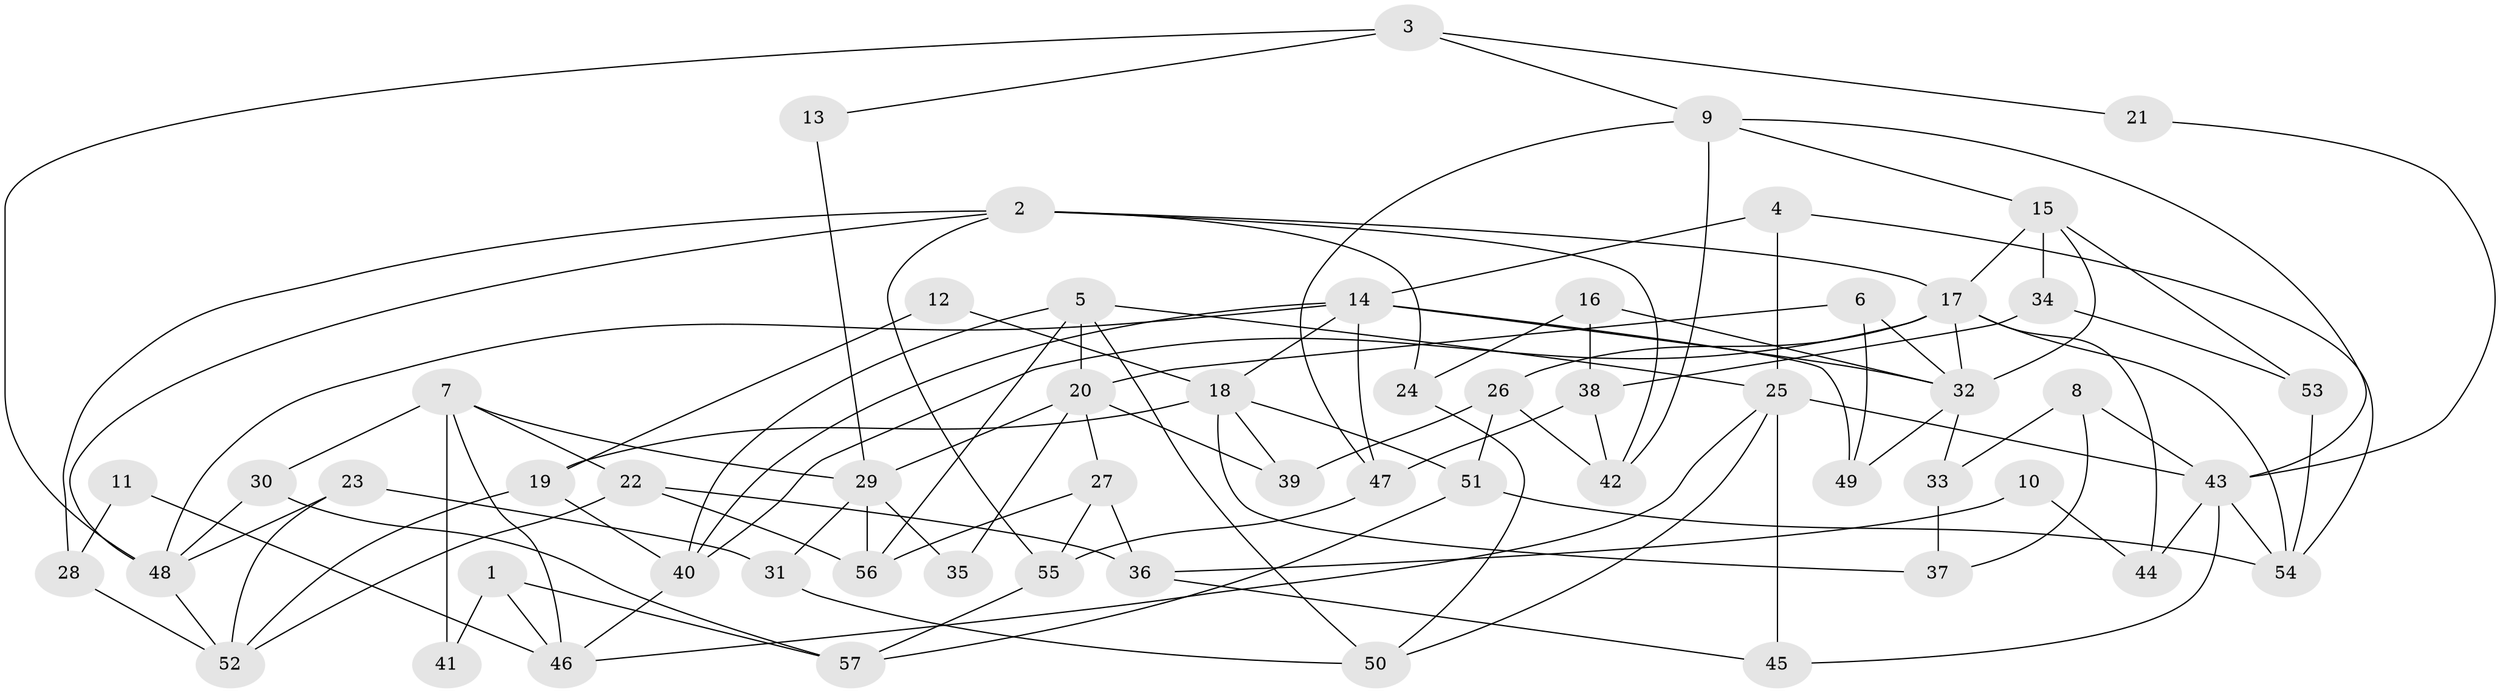 // Generated by graph-tools (version 1.1) at 2025/11/02/27/25 16:11:19]
// undirected, 57 vertices, 114 edges
graph export_dot {
graph [start="1"]
  node [color=gray90,style=filled];
  1;
  2;
  3;
  4;
  5;
  6;
  7;
  8;
  9;
  10;
  11;
  12;
  13;
  14;
  15;
  16;
  17;
  18;
  19;
  20;
  21;
  22;
  23;
  24;
  25;
  26;
  27;
  28;
  29;
  30;
  31;
  32;
  33;
  34;
  35;
  36;
  37;
  38;
  39;
  40;
  41;
  42;
  43;
  44;
  45;
  46;
  47;
  48;
  49;
  50;
  51;
  52;
  53;
  54;
  55;
  56;
  57;
  1 -- 57;
  1 -- 46;
  1 -- 41;
  2 -- 48;
  2 -- 24;
  2 -- 17;
  2 -- 28;
  2 -- 42;
  2 -- 55;
  3 -- 48;
  3 -- 9;
  3 -- 13;
  3 -- 21;
  4 -- 25;
  4 -- 14;
  4 -- 54;
  5 -- 20;
  5 -- 25;
  5 -- 40;
  5 -- 50;
  5 -- 56;
  6 -- 49;
  6 -- 32;
  6 -- 20;
  7 -- 29;
  7 -- 30;
  7 -- 22;
  7 -- 41;
  7 -- 46;
  8 -- 33;
  8 -- 43;
  8 -- 37;
  9 -- 43;
  9 -- 15;
  9 -- 42;
  9 -- 47;
  10 -- 36;
  10 -- 44;
  11 -- 28;
  11 -- 46;
  12 -- 18;
  12 -- 19;
  13 -- 29;
  14 -- 18;
  14 -- 40;
  14 -- 32;
  14 -- 47;
  14 -- 48;
  14 -- 49;
  15 -- 17;
  15 -- 53;
  15 -- 32;
  15 -- 34;
  16 -- 32;
  16 -- 38;
  16 -- 24;
  17 -- 32;
  17 -- 26;
  17 -- 40;
  17 -- 44;
  17 -- 54;
  18 -- 39;
  18 -- 51;
  18 -- 19;
  18 -- 37;
  19 -- 40;
  19 -- 52;
  20 -- 29;
  20 -- 27;
  20 -- 35;
  20 -- 39;
  21 -- 43;
  22 -- 56;
  22 -- 36;
  22 -- 52;
  23 -- 52;
  23 -- 48;
  23 -- 31;
  24 -- 50;
  25 -- 46;
  25 -- 43;
  25 -- 45;
  25 -- 50;
  26 -- 42;
  26 -- 39;
  26 -- 51;
  27 -- 55;
  27 -- 36;
  27 -- 56;
  28 -- 52;
  29 -- 56;
  29 -- 31;
  29 -- 35;
  30 -- 48;
  30 -- 57;
  31 -- 50;
  32 -- 33;
  32 -- 49;
  33 -- 37;
  34 -- 38;
  34 -- 53;
  36 -- 45;
  38 -- 42;
  38 -- 47;
  40 -- 46;
  43 -- 54;
  43 -- 45;
  43 -- 44;
  47 -- 55;
  48 -- 52;
  51 -- 54;
  51 -- 57;
  53 -- 54;
  55 -- 57;
}
